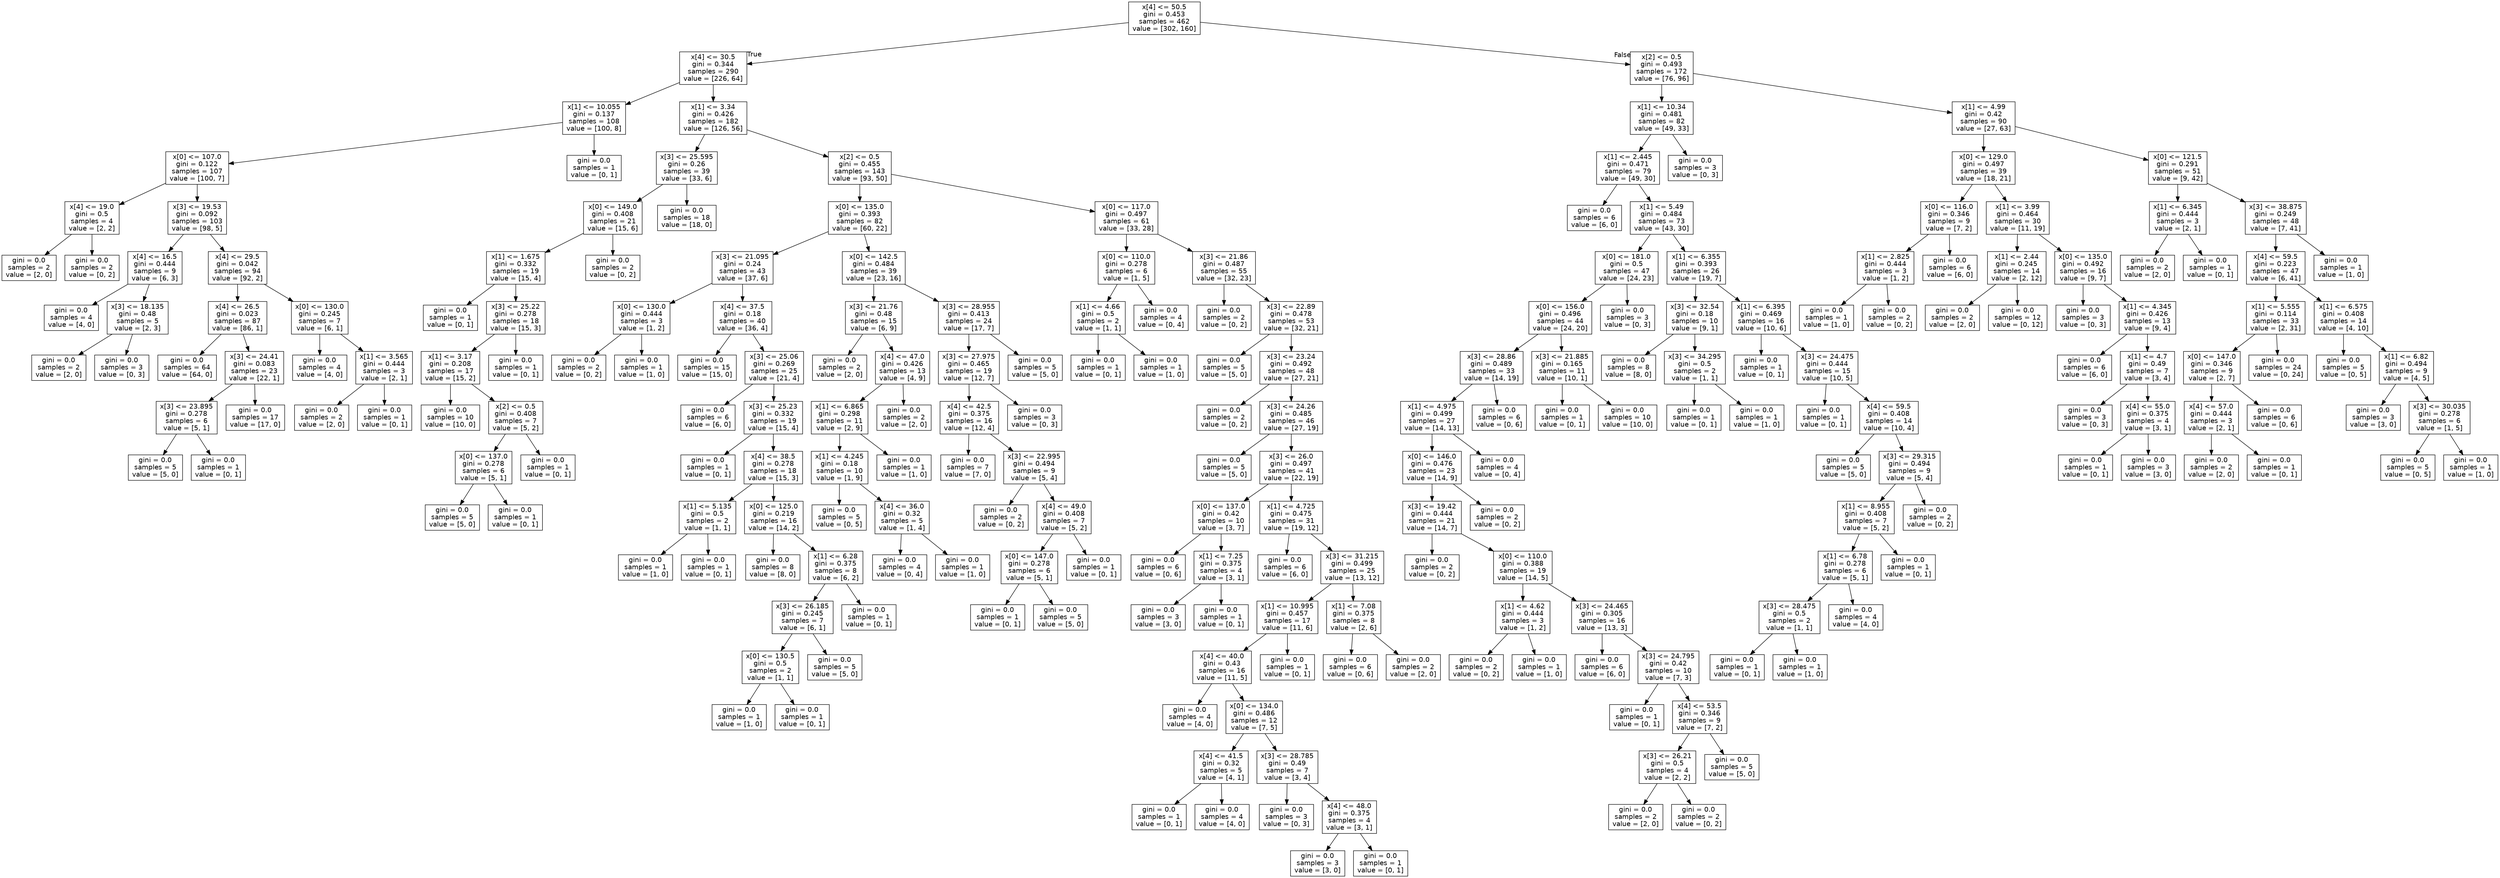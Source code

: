 digraph Tree {
node [shape=box, fontname="helvetica"] ;
edge [fontname="helvetica"] ;
0 [label="x[4] <= 50.5\ngini = 0.453\nsamples = 462\nvalue = [302, 160]"] ;
1 [label="x[4] <= 30.5\ngini = 0.344\nsamples = 290\nvalue = [226, 64]"] ;
0 -> 1 [labeldistance=2.5, labelangle=45, headlabel="True"] ;
2 [label="x[1] <= 10.055\ngini = 0.137\nsamples = 108\nvalue = [100, 8]"] ;
1 -> 2 ;
3 [label="x[0] <= 107.0\ngini = 0.122\nsamples = 107\nvalue = [100, 7]"] ;
2 -> 3 ;
4 [label="x[4] <= 19.0\ngini = 0.5\nsamples = 4\nvalue = [2, 2]"] ;
3 -> 4 ;
5 [label="gini = 0.0\nsamples = 2\nvalue = [2, 0]"] ;
4 -> 5 ;
6 [label="gini = 0.0\nsamples = 2\nvalue = [0, 2]"] ;
4 -> 6 ;
7 [label="x[3] <= 19.53\ngini = 0.092\nsamples = 103\nvalue = [98, 5]"] ;
3 -> 7 ;
8 [label="x[4] <= 16.5\ngini = 0.444\nsamples = 9\nvalue = [6, 3]"] ;
7 -> 8 ;
9 [label="gini = 0.0\nsamples = 4\nvalue = [4, 0]"] ;
8 -> 9 ;
10 [label="x[3] <= 18.135\ngini = 0.48\nsamples = 5\nvalue = [2, 3]"] ;
8 -> 10 ;
11 [label="gini = 0.0\nsamples = 2\nvalue = [2, 0]"] ;
10 -> 11 ;
12 [label="gini = 0.0\nsamples = 3\nvalue = [0, 3]"] ;
10 -> 12 ;
13 [label="x[4] <= 29.5\ngini = 0.042\nsamples = 94\nvalue = [92, 2]"] ;
7 -> 13 ;
14 [label="x[4] <= 26.5\ngini = 0.023\nsamples = 87\nvalue = [86, 1]"] ;
13 -> 14 ;
15 [label="gini = 0.0\nsamples = 64\nvalue = [64, 0]"] ;
14 -> 15 ;
16 [label="x[3] <= 24.41\ngini = 0.083\nsamples = 23\nvalue = [22, 1]"] ;
14 -> 16 ;
17 [label="x[3] <= 23.895\ngini = 0.278\nsamples = 6\nvalue = [5, 1]"] ;
16 -> 17 ;
18 [label="gini = 0.0\nsamples = 5\nvalue = [5, 0]"] ;
17 -> 18 ;
19 [label="gini = 0.0\nsamples = 1\nvalue = [0, 1]"] ;
17 -> 19 ;
20 [label="gini = 0.0\nsamples = 17\nvalue = [17, 0]"] ;
16 -> 20 ;
21 [label="x[0] <= 130.0\ngini = 0.245\nsamples = 7\nvalue = [6, 1]"] ;
13 -> 21 ;
22 [label="gini = 0.0\nsamples = 4\nvalue = [4, 0]"] ;
21 -> 22 ;
23 [label="x[1] <= 3.565\ngini = 0.444\nsamples = 3\nvalue = [2, 1]"] ;
21 -> 23 ;
24 [label="gini = 0.0\nsamples = 2\nvalue = [2, 0]"] ;
23 -> 24 ;
25 [label="gini = 0.0\nsamples = 1\nvalue = [0, 1]"] ;
23 -> 25 ;
26 [label="gini = 0.0\nsamples = 1\nvalue = [0, 1]"] ;
2 -> 26 ;
27 [label="x[1] <= 3.34\ngini = 0.426\nsamples = 182\nvalue = [126, 56]"] ;
1 -> 27 ;
28 [label="x[3] <= 25.595\ngini = 0.26\nsamples = 39\nvalue = [33, 6]"] ;
27 -> 28 ;
29 [label="x[0] <= 149.0\ngini = 0.408\nsamples = 21\nvalue = [15, 6]"] ;
28 -> 29 ;
30 [label="x[1] <= 1.675\ngini = 0.332\nsamples = 19\nvalue = [15, 4]"] ;
29 -> 30 ;
31 [label="gini = 0.0\nsamples = 1\nvalue = [0, 1]"] ;
30 -> 31 ;
32 [label="x[3] <= 25.22\ngini = 0.278\nsamples = 18\nvalue = [15, 3]"] ;
30 -> 32 ;
33 [label="x[1] <= 3.17\ngini = 0.208\nsamples = 17\nvalue = [15, 2]"] ;
32 -> 33 ;
34 [label="gini = 0.0\nsamples = 10\nvalue = [10, 0]"] ;
33 -> 34 ;
35 [label="x[2] <= 0.5\ngini = 0.408\nsamples = 7\nvalue = [5, 2]"] ;
33 -> 35 ;
36 [label="x[0] <= 137.0\ngini = 0.278\nsamples = 6\nvalue = [5, 1]"] ;
35 -> 36 ;
37 [label="gini = 0.0\nsamples = 5\nvalue = [5, 0]"] ;
36 -> 37 ;
38 [label="gini = 0.0\nsamples = 1\nvalue = [0, 1]"] ;
36 -> 38 ;
39 [label="gini = 0.0\nsamples = 1\nvalue = [0, 1]"] ;
35 -> 39 ;
40 [label="gini = 0.0\nsamples = 1\nvalue = [0, 1]"] ;
32 -> 40 ;
41 [label="gini = 0.0\nsamples = 2\nvalue = [0, 2]"] ;
29 -> 41 ;
42 [label="gini = 0.0\nsamples = 18\nvalue = [18, 0]"] ;
28 -> 42 ;
43 [label="x[2] <= 0.5\ngini = 0.455\nsamples = 143\nvalue = [93, 50]"] ;
27 -> 43 ;
44 [label="x[0] <= 135.0\ngini = 0.393\nsamples = 82\nvalue = [60, 22]"] ;
43 -> 44 ;
45 [label="x[3] <= 21.095\ngini = 0.24\nsamples = 43\nvalue = [37, 6]"] ;
44 -> 45 ;
46 [label="x[0] <= 130.0\ngini = 0.444\nsamples = 3\nvalue = [1, 2]"] ;
45 -> 46 ;
47 [label="gini = 0.0\nsamples = 2\nvalue = [0, 2]"] ;
46 -> 47 ;
48 [label="gini = 0.0\nsamples = 1\nvalue = [1, 0]"] ;
46 -> 48 ;
49 [label="x[4] <= 37.5\ngini = 0.18\nsamples = 40\nvalue = [36, 4]"] ;
45 -> 49 ;
50 [label="gini = 0.0\nsamples = 15\nvalue = [15, 0]"] ;
49 -> 50 ;
51 [label="x[3] <= 25.06\ngini = 0.269\nsamples = 25\nvalue = [21, 4]"] ;
49 -> 51 ;
52 [label="gini = 0.0\nsamples = 6\nvalue = [6, 0]"] ;
51 -> 52 ;
53 [label="x[3] <= 25.23\ngini = 0.332\nsamples = 19\nvalue = [15, 4]"] ;
51 -> 53 ;
54 [label="gini = 0.0\nsamples = 1\nvalue = [0, 1]"] ;
53 -> 54 ;
55 [label="x[4] <= 38.5\ngini = 0.278\nsamples = 18\nvalue = [15, 3]"] ;
53 -> 55 ;
56 [label="x[1] <= 5.135\ngini = 0.5\nsamples = 2\nvalue = [1, 1]"] ;
55 -> 56 ;
57 [label="gini = 0.0\nsamples = 1\nvalue = [1, 0]"] ;
56 -> 57 ;
58 [label="gini = 0.0\nsamples = 1\nvalue = [0, 1]"] ;
56 -> 58 ;
59 [label="x[0] <= 125.0\ngini = 0.219\nsamples = 16\nvalue = [14, 2]"] ;
55 -> 59 ;
60 [label="gini = 0.0\nsamples = 8\nvalue = [8, 0]"] ;
59 -> 60 ;
61 [label="x[1] <= 6.28\ngini = 0.375\nsamples = 8\nvalue = [6, 2]"] ;
59 -> 61 ;
62 [label="x[3] <= 26.185\ngini = 0.245\nsamples = 7\nvalue = [6, 1]"] ;
61 -> 62 ;
63 [label="x[0] <= 130.5\ngini = 0.5\nsamples = 2\nvalue = [1, 1]"] ;
62 -> 63 ;
64 [label="gini = 0.0\nsamples = 1\nvalue = [1, 0]"] ;
63 -> 64 ;
65 [label="gini = 0.0\nsamples = 1\nvalue = [0, 1]"] ;
63 -> 65 ;
66 [label="gini = 0.0\nsamples = 5\nvalue = [5, 0]"] ;
62 -> 66 ;
67 [label="gini = 0.0\nsamples = 1\nvalue = [0, 1]"] ;
61 -> 67 ;
68 [label="x[0] <= 142.5\ngini = 0.484\nsamples = 39\nvalue = [23, 16]"] ;
44 -> 68 ;
69 [label="x[3] <= 21.76\ngini = 0.48\nsamples = 15\nvalue = [6, 9]"] ;
68 -> 69 ;
70 [label="gini = 0.0\nsamples = 2\nvalue = [2, 0]"] ;
69 -> 70 ;
71 [label="x[4] <= 47.0\ngini = 0.426\nsamples = 13\nvalue = [4, 9]"] ;
69 -> 71 ;
72 [label="x[1] <= 6.865\ngini = 0.298\nsamples = 11\nvalue = [2, 9]"] ;
71 -> 72 ;
73 [label="x[1] <= 4.245\ngini = 0.18\nsamples = 10\nvalue = [1, 9]"] ;
72 -> 73 ;
74 [label="gini = 0.0\nsamples = 5\nvalue = [0, 5]"] ;
73 -> 74 ;
75 [label="x[4] <= 36.0\ngini = 0.32\nsamples = 5\nvalue = [1, 4]"] ;
73 -> 75 ;
76 [label="gini = 0.0\nsamples = 4\nvalue = [0, 4]"] ;
75 -> 76 ;
77 [label="gini = 0.0\nsamples = 1\nvalue = [1, 0]"] ;
75 -> 77 ;
78 [label="gini = 0.0\nsamples = 1\nvalue = [1, 0]"] ;
72 -> 78 ;
79 [label="gini = 0.0\nsamples = 2\nvalue = [2, 0]"] ;
71 -> 79 ;
80 [label="x[3] <= 28.955\ngini = 0.413\nsamples = 24\nvalue = [17, 7]"] ;
68 -> 80 ;
81 [label="x[3] <= 27.975\ngini = 0.465\nsamples = 19\nvalue = [12, 7]"] ;
80 -> 81 ;
82 [label="x[4] <= 42.5\ngini = 0.375\nsamples = 16\nvalue = [12, 4]"] ;
81 -> 82 ;
83 [label="gini = 0.0\nsamples = 7\nvalue = [7, 0]"] ;
82 -> 83 ;
84 [label="x[3] <= 22.995\ngini = 0.494\nsamples = 9\nvalue = [5, 4]"] ;
82 -> 84 ;
85 [label="gini = 0.0\nsamples = 2\nvalue = [0, 2]"] ;
84 -> 85 ;
86 [label="x[4] <= 49.0\ngini = 0.408\nsamples = 7\nvalue = [5, 2]"] ;
84 -> 86 ;
87 [label="x[0] <= 147.0\ngini = 0.278\nsamples = 6\nvalue = [5, 1]"] ;
86 -> 87 ;
88 [label="gini = 0.0\nsamples = 1\nvalue = [0, 1]"] ;
87 -> 88 ;
89 [label="gini = 0.0\nsamples = 5\nvalue = [5, 0]"] ;
87 -> 89 ;
90 [label="gini = 0.0\nsamples = 1\nvalue = [0, 1]"] ;
86 -> 90 ;
91 [label="gini = 0.0\nsamples = 3\nvalue = [0, 3]"] ;
81 -> 91 ;
92 [label="gini = 0.0\nsamples = 5\nvalue = [5, 0]"] ;
80 -> 92 ;
93 [label="x[0] <= 117.0\ngini = 0.497\nsamples = 61\nvalue = [33, 28]"] ;
43 -> 93 ;
94 [label="x[0] <= 110.0\ngini = 0.278\nsamples = 6\nvalue = [1, 5]"] ;
93 -> 94 ;
95 [label="x[1] <= 4.66\ngini = 0.5\nsamples = 2\nvalue = [1, 1]"] ;
94 -> 95 ;
96 [label="gini = 0.0\nsamples = 1\nvalue = [0, 1]"] ;
95 -> 96 ;
97 [label="gini = 0.0\nsamples = 1\nvalue = [1, 0]"] ;
95 -> 97 ;
98 [label="gini = 0.0\nsamples = 4\nvalue = [0, 4]"] ;
94 -> 98 ;
99 [label="x[3] <= 21.86\ngini = 0.487\nsamples = 55\nvalue = [32, 23]"] ;
93 -> 99 ;
100 [label="gini = 0.0\nsamples = 2\nvalue = [0, 2]"] ;
99 -> 100 ;
101 [label="x[3] <= 22.89\ngini = 0.478\nsamples = 53\nvalue = [32, 21]"] ;
99 -> 101 ;
102 [label="gini = 0.0\nsamples = 5\nvalue = [5, 0]"] ;
101 -> 102 ;
103 [label="x[3] <= 23.24\ngini = 0.492\nsamples = 48\nvalue = [27, 21]"] ;
101 -> 103 ;
104 [label="gini = 0.0\nsamples = 2\nvalue = [0, 2]"] ;
103 -> 104 ;
105 [label="x[3] <= 24.26\ngini = 0.485\nsamples = 46\nvalue = [27, 19]"] ;
103 -> 105 ;
106 [label="gini = 0.0\nsamples = 5\nvalue = [5, 0]"] ;
105 -> 106 ;
107 [label="x[3] <= 26.0\ngini = 0.497\nsamples = 41\nvalue = [22, 19]"] ;
105 -> 107 ;
108 [label="x[0] <= 137.0\ngini = 0.42\nsamples = 10\nvalue = [3, 7]"] ;
107 -> 108 ;
109 [label="gini = 0.0\nsamples = 6\nvalue = [0, 6]"] ;
108 -> 109 ;
110 [label="x[1] <= 7.25\ngini = 0.375\nsamples = 4\nvalue = [3, 1]"] ;
108 -> 110 ;
111 [label="gini = 0.0\nsamples = 3\nvalue = [3, 0]"] ;
110 -> 111 ;
112 [label="gini = 0.0\nsamples = 1\nvalue = [0, 1]"] ;
110 -> 112 ;
113 [label="x[1] <= 4.725\ngini = 0.475\nsamples = 31\nvalue = [19, 12]"] ;
107 -> 113 ;
114 [label="gini = 0.0\nsamples = 6\nvalue = [6, 0]"] ;
113 -> 114 ;
115 [label="x[3] <= 31.215\ngini = 0.499\nsamples = 25\nvalue = [13, 12]"] ;
113 -> 115 ;
116 [label="x[1] <= 10.995\ngini = 0.457\nsamples = 17\nvalue = [11, 6]"] ;
115 -> 116 ;
117 [label="x[4] <= 40.0\ngini = 0.43\nsamples = 16\nvalue = [11, 5]"] ;
116 -> 117 ;
118 [label="gini = 0.0\nsamples = 4\nvalue = [4, 0]"] ;
117 -> 118 ;
119 [label="x[0] <= 134.0\ngini = 0.486\nsamples = 12\nvalue = [7, 5]"] ;
117 -> 119 ;
120 [label="x[4] <= 41.5\ngini = 0.32\nsamples = 5\nvalue = [4, 1]"] ;
119 -> 120 ;
121 [label="gini = 0.0\nsamples = 1\nvalue = [0, 1]"] ;
120 -> 121 ;
122 [label="gini = 0.0\nsamples = 4\nvalue = [4, 0]"] ;
120 -> 122 ;
123 [label="x[3] <= 28.785\ngini = 0.49\nsamples = 7\nvalue = [3, 4]"] ;
119 -> 123 ;
124 [label="gini = 0.0\nsamples = 3\nvalue = [0, 3]"] ;
123 -> 124 ;
125 [label="x[4] <= 48.0\ngini = 0.375\nsamples = 4\nvalue = [3, 1]"] ;
123 -> 125 ;
126 [label="gini = 0.0\nsamples = 3\nvalue = [3, 0]"] ;
125 -> 126 ;
127 [label="gini = 0.0\nsamples = 1\nvalue = [0, 1]"] ;
125 -> 127 ;
128 [label="gini = 0.0\nsamples = 1\nvalue = [0, 1]"] ;
116 -> 128 ;
129 [label="x[1] <= 7.08\ngini = 0.375\nsamples = 8\nvalue = [2, 6]"] ;
115 -> 129 ;
130 [label="gini = 0.0\nsamples = 6\nvalue = [0, 6]"] ;
129 -> 130 ;
131 [label="gini = 0.0\nsamples = 2\nvalue = [2, 0]"] ;
129 -> 131 ;
132 [label="x[2] <= 0.5\ngini = 0.493\nsamples = 172\nvalue = [76, 96]"] ;
0 -> 132 [labeldistance=2.5, labelangle=-45, headlabel="False"] ;
133 [label="x[1] <= 10.34\ngini = 0.481\nsamples = 82\nvalue = [49, 33]"] ;
132 -> 133 ;
134 [label="x[1] <= 2.445\ngini = 0.471\nsamples = 79\nvalue = [49, 30]"] ;
133 -> 134 ;
135 [label="gini = 0.0\nsamples = 6\nvalue = [6, 0]"] ;
134 -> 135 ;
136 [label="x[1] <= 5.49\ngini = 0.484\nsamples = 73\nvalue = [43, 30]"] ;
134 -> 136 ;
137 [label="x[0] <= 181.0\ngini = 0.5\nsamples = 47\nvalue = [24, 23]"] ;
136 -> 137 ;
138 [label="x[0] <= 156.0\ngini = 0.496\nsamples = 44\nvalue = [24, 20]"] ;
137 -> 138 ;
139 [label="x[3] <= 28.86\ngini = 0.489\nsamples = 33\nvalue = [14, 19]"] ;
138 -> 139 ;
140 [label="x[1] <= 4.975\ngini = 0.499\nsamples = 27\nvalue = [14, 13]"] ;
139 -> 140 ;
141 [label="x[0] <= 146.0\ngini = 0.476\nsamples = 23\nvalue = [14, 9]"] ;
140 -> 141 ;
142 [label="x[3] <= 19.42\ngini = 0.444\nsamples = 21\nvalue = [14, 7]"] ;
141 -> 142 ;
143 [label="gini = 0.0\nsamples = 2\nvalue = [0, 2]"] ;
142 -> 143 ;
144 [label="x[0] <= 110.0\ngini = 0.388\nsamples = 19\nvalue = [14, 5]"] ;
142 -> 144 ;
145 [label="x[1] <= 4.62\ngini = 0.444\nsamples = 3\nvalue = [1, 2]"] ;
144 -> 145 ;
146 [label="gini = 0.0\nsamples = 2\nvalue = [0, 2]"] ;
145 -> 146 ;
147 [label="gini = 0.0\nsamples = 1\nvalue = [1, 0]"] ;
145 -> 147 ;
148 [label="x[3] <= 24.465\ngini = 0.305\nsamples = 16\nvalue = [13, 3]"] ;
144 -> 148 ;
149 [label="gini = 0.0\nsamples = 6\nvalue = [6, 0]"] ;
148 -> 149 ;
150 [label="x[3] <= 24.795\ngini = 0.42\nsamples = 10\nvalue = [7, 3]"] ;
148 -> 150 ;
151 [label="gini = 0.0\nsamples = 1\nvalue = [0, 1]"] ;
150 -> 151 ;
152 [label="x[4] <= 53.5\ngini = 0.346\nsamples = 9\nvalue = [7, 2]"] ;
150 -> 152 ;
153 [label="x[3] <= 26.21\ngini = 0.5\nsamples = 4\nvalue = [2, 2]"] ;
152 -> 153 ;
154 [label="gini = 0.0\nsamples = 2\nvalue = [2, 0]"] ;
153 -> 154 ;
155 [label="gini = 0.0\nsamples = 2\nvalue = [0, 2]"] ;
153 -> 155 ;
156 [label="gini = 0.0\nsamples = 5\nvalue = [5, 0]"] ;
152 -> 156 ;
157 [label="gini = 0.0\nsamples = 2\nvalue = [0, 2]"] ;
141 -> 157 ;
158 [label="gini = 0.0\nsamples = 4\nvalue = [0, 4]"] ;
140 -> 158 ;
159 [label="gini = 0.0\nsamples = 6\nvalue = [0, 6]"] ;
139 -> 159 ;
160 [label="x[3] <= 21.885\ngini = 0.165\nsamples = 11\nvalue = [10, 1]"] ;
138 -> 160 ;
161 [label="gini = 0.0\nsamples = 1\nvalue = [0, 1]"] ;
160 -> 161 ;
162 [label="gini = 0.0\nsamples = 10\nvalue = [10, 0]"] ;
160 -> 162 ;
163 [label="gini = 0.0\nsamples = 3\nvalue = [0, 3]"] ;
137 -> 163 ;
164 [label="x[1] <= 6.355\ngini = 0.393\nsamples = 26\nvalue = [19, 7]"] ;
136 -> 164 ;
165 [label="x[3] <= 32.54\ngini = 0.18\nsamples = 10\nvalue = [9, 1]"] ;
164 -> 165 ;
166 [label="gini = 0.0\nsamples = 8\nvalue = [8, 0]"] ;
165 -> 166 ;
167 [label="x[3] <= 34.295\ngini = 0.5\nsamples = 2\nvalue = [1, 1]"] ;
165 -> 167 ;
168 [label="gini = 0.0\nsamples = 1\nvalue = [0, 1]"] ;
167 -> 168 ;
169 [label="gini = 0.0\nsamples = 1\nvalue = [1, 0]"] ;
167 -> 169 ;
170 [label="x[1] <= 6.395\ngini = 0.469\nsamples = 16\nvalue = [10, 6]"] ;
164 -> 170 ;
171 [label="gini = 0.0\nsamples = 1\nvalue = [0, 1]"] ;
170 -> 171 ;
172 [label="x[3] <= 24.475\ngini = 0.444\nsamples = 15\nvalue = [10, 5]"] ;
170 -> 172 ;
173 [label="gini = 0.0\nsamples = 1\nvalue = [0, 1]"] ;
172 -> 173 ;
174 [label="x[4] <= 59.5\ngini = 0.408\nsamples = 14\nvalue = [10, 4]"] ;
172 -> 174 ;
175 [label="gini = 0.0\nsamples = 5\nvalue = [5, 0]"] ;
174 -> 175 ;
176 [label="x[3] <= 29.315\ngini = 0.494\nsamples = 9\nvalue = [5, 4]"] ;
174 -> 176 ;
177 [label="x[1] <= 8.955\ngini = 0.408\nsamples = 7\nvalue = [5, 2]"] ;
176 -> 177 ;
178 [label="x[1] <= 6.78\ngini = 0.278\nsamples = 6\nvalue = [5, 1]"] ;
177 -> 178 ;
179 [label="x[3] <= 28.475\ngini = 0.5\nsamples = 2\nvalue = [1, 1]"] ;
178 -> 179 ;
180 [label="gini = 0.0\nsamples = 1\nvalue = [0, 1]"] ;
179 -> 180 ;
181 [label="gini = 0.0\nsamples = 1\nvalue = [1, 0]"] ;
179 -> 181 ;
182 [label="gini = 0.0\nsamples = 4\nvalue = [4, 0]"] ;
178 -> 182 ;
183 [label="gini = 0.0\nsamples = 1\nvalue = [0, 1]"] ;
177 -> 183 ;
184 [label="gini = 0.0\nsamples = 2\nvalue = [0, 2]"] ;
176 -> 184 ;
185 [label="gini = 0.0\nsamples = 3\nvalue = [0, 3]"] ;
133 -> 185 ;
186 [label="x[1] <= 4.99\ngini = 0.42\nsamples = 90\nvalue = [27, 63]"] ;
132 -> 186 ;
187 [label="x[0] <= 129.0\ngini = 0.497\nsamples = 39\nvalue = [18, 21]"] ;
186 -> 187 ;
188 [label="x[0] <= 116.0\ngini = 0.346\nsamples = 9\nvalue = [7, 2]"] ;
187 -> 188 ;
189 [label="x[1] <= 2.825\ngini = 0.444\nsamples = 3\nvalue = [1, 2]"] ;
188 -> 189 ;
190 [label="gini = 0.0\nsamples = 1\nvalue = [1, 0]"] ;
189 -> 190 ;
191 [label="gini = 0.0\nsamples = 2\nvalue = [0, 2]"] ;
189 -> 191 ;
192 [label="gini = 0.0\nsamples = 6\nvalue = [6, 0]"] ;
188 -> 192 ;
193 [label="x[1] <= 3.99\ngini = 0.464\nsamples = 30\nvalue = [11, 19]"] ;
187 -> 193 ;
194 [label="x[1] <= 2.44\ngini = 0.245\nsamples = 14\nvalue = [2, 12]"] ;
193 -> 194 ;
195 [label="gini = 0.0\nsamples = 2\nvalue = [2, 0]"] ;
194 -> 195 ;
196 [label="gini = 0.0\nsamples = 12\nvalue = [0, 12]"] ;
194 -> 196 ;
197 [label="x[0] <= 135.0\ngini = 0.492\nsamples = 16\nvalue = [9, 7]"] ;
193 -> 197 ;
198 [label="gini = 0.0\nsamples = 3\nvalue = [0, 3]"] ;
197 -> 198 ;
199 [label="x[1] <= 4.345\ngini = 0.426\nsamples = 13\nvalue = [9, 4]"] ;
197 -> 199 ;
200 [label="gini = 0.0\nsamples = 6\nvalue = [6, 0]"] ;
199 -> 200 ;
201 [label="x[1] <= 4.7\ngini = 0.49\nsamples = 7\nvalue = [3, 4]"] ;
199 -> 201 ;
202 [label="gini = 0.0\nsamples = 3\nvalue = [0, 3]"] ;
201 -> 202 ;
203 [label="x[4] <= 55.0\ngini = 0.375\nsamples = 4\nvalue = [3, 1]"] ;
201 -> 203 ;
204 [label="gini = 0.0\nsamples = 1\nvalue = [0, 1]"] ;
203 -> 204 ;
205 [label="gini = 0.0\nsamples = 3\nvalue = [3, 0]"] ;
203 -> 205 ;
206 [label="x[0] <= 121.5\ngini = 0.291\nsamples = 51\nvalue = [9, 42]"] ;
186 -> 206 ;
207 [label="x[1] <= 6.345\ngini = 0.444\nsamples = 3\nvalue = [2, 1]"] ;
206 -> 207 ;
208 [label="gini = 0.0\nsamples = 2\nvalue = [2, 0]"] ;
207 -> 208 ;
209 [label="gini = 0.0\nsamples = 1\nvalue = [0, 1]"] ;
207 -> 209 ;
210 [label="x[3] <= 38.875\ngini = 0.249\nsamples = 48\nvalue = [7, 41]"] ;
206 -> 210 ;
211 [label="x[4] <= 59.5\ngini = 0.223\nsamples = 47\nvalue = [6, 41]"] ;
210 -> 211 ;
212 [label="x[1] <= 5.555\ngini = 0.114\nsamples = 33\nvalue = [2, 31]"] ;
211 -> 212 ;
213 [label="x[0] <= 147.0\ngini = 0.346\nsamples = 9\nvalue = [2, 7]"] ;
212 -> 213 ;
214 [label="x[4] <= 57.0\ngini = 0.444\nsamples = 3\nvalue = [2, 1]"] ;
213 -> 214 ;
215 [label="gini = 0.0\nsamples = 2\nvalue = [2, 0]"] ;
214 -> 215 ;
216 [label="gini = 0.0\nsamples = 1\nvalue = [0, 1]"] ;
214 -> 216 ;
217 [label="gini = 0.0\nsamples = 6\nvalue = [0, 6]"] ;
213 -> 217 ;
218 [label="gini = 0.0\nsamples = 24\nvalue = [0, 24]"] ;
212 -> 218 ;
219 [label="x[1] <= 6.575\ngini = 0.408\nsamples = 14\nvalue = [4, 10]"] ;
211 -> 219 ;
220 [label="gini = 0.0\nsamples = 5\nvalue = [0, 5]"] ;
219 -> 220 ;
221 [label="x[1] <= 6.82\ngini = 0.494\nsamples = 9\nvalue = [4, 5]"] ;
219 -> 221 ;
222 [label="gini = 0.0\nsamples = 3\nvalue = [3, 0]"] ;
221 -> 222 ;
223 [label="x[3] <= 30.035\ngini = 0.278\nsamples = 6\nvalue = [1, 5]"] ;
221 -> 223 ;
224 [label="gini = 0.0\nsamples = 5\nvalue = [0, 5]"] ;
223 -> 224 ;
225 [label="gini = 0.0\nsamples = 1\nvalue = [1, 0]"] ;
223 -> 225 ;
226 [label="gini = 0.0\nsamples = 1\nvalue = [1, 0]"] ;
210 -> 226 ;
}